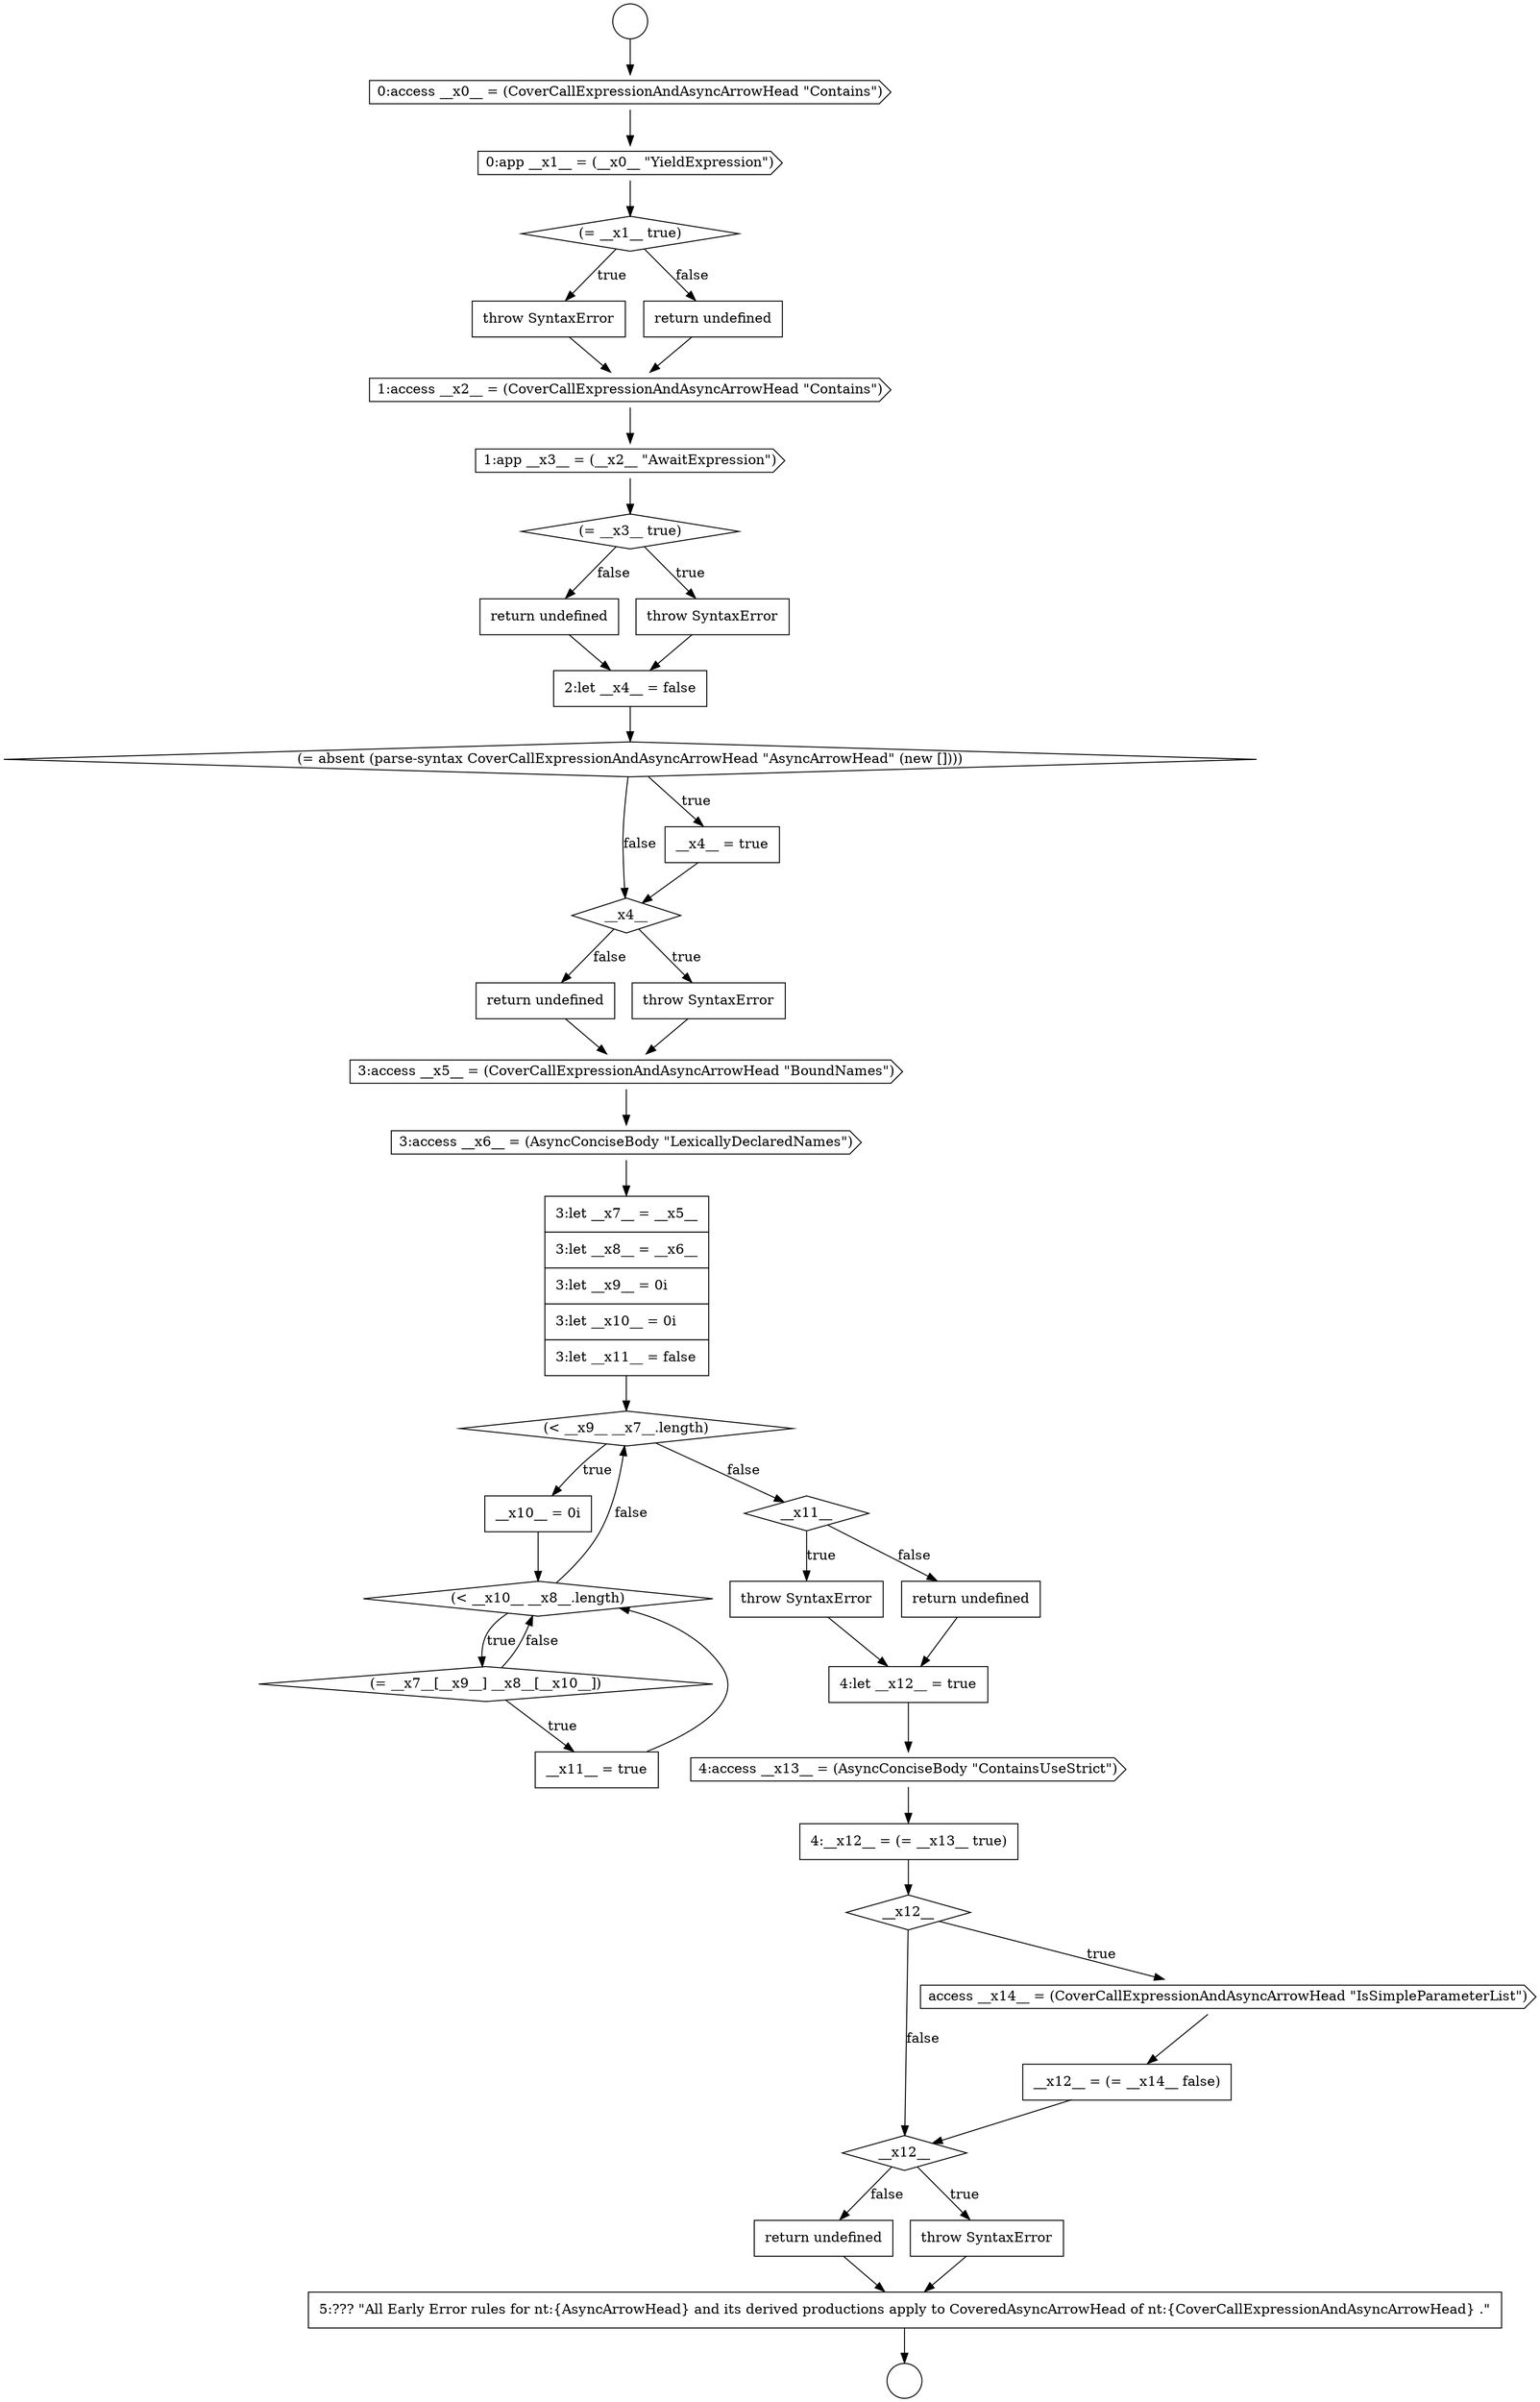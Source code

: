digraph {
  node19915 [shape=none, margin=0, label=<<font color="black">
    <table border="0" cellborder="1" cellspacing="0" cellpadding="10">
      <tr><td align="left">4:__x12__ = (= __x13__ true)</td></tr>
    </table>
  </font>> color="black" fillcolor="white" style=filled]
  node19895 [shape=none, margin=0, label=<<font color="black">
    <table border="0" cellborder="1" cellspacing="0" cellpadding="10">
      <tr><td align="left">return undefined</td></tr>
    </table>
  </font>> color="black" fillcolor="white" style=filled]
  node19905 [shape=diamond, label=<<font color="black">(&lt; __x9__ __x7__.length)</font>> color="black" fillcolor="white" style=filled]
  node19892 [shape=cds, label=<<font color="black">1:app __x3__ = (__x2__ &quot;AwaitExpression&quot;)</font>> color="black" fillcolor="white" style=filled]
  node19903 [shape=cds, label=<<font color="black">3:access __x6__ = (AsyncConciseBody &quot;LexicallyDeclaredNames&quot;)</font>> color="black" fillcolor="white" style=filled]
  node19914 [shape=cds, label=<<font color="black">4:access __x13__ = (AsyncConciseBody &quot;ContainsUseStrict&quot;)</font>> color="black" fillcolor="white" style=filled]
  node19918 [shape=none, margin=0, label=<<font color="black">
    <table border="0" cellborder="1" cellspacing="0" cellpadding="10">
      <tr><td align="left">__x12__ = (= __x14__ false)</td></tr>
    </table>
  </font>> color="black" fillcolor="white" style=filled]
  node19909 [shape=none, margin=0, label=<<font color="black">
    <table border="0" cellborder="1" cellspacing="0" cellpadding="10">
      <tr><td align="left">__x11__ = true</td></tr>
    </table>
  </font>> color="black" fillcolor="white" style=filled]
  node19913 [shape=none, margin=0, label=<<font color="black">
    <table border="0" cellborder="1" cellspacing="0" cellpadding="10">
      <tr><td align="left">4:let __x12__ = true</td></tr>
    </table>
  </font>> color="black" fillcolor="white" style=filled]
  node19894 [shape=none, margin=0, label=<<font color="black">
    <table border="0" cellborder="1" cellspacing="0" cellpadding="10">
      <tr><td align="left">throw SyntaxError</td></tr>
    </table>
  </font>> color="black" fillcolor="white" style=filled]
  node19912 [shape=none, margin=0, label=<<font color="black">
    <table border="0" cellborder="1" cellspacing="0" cellpadding="10">
      <tr><td align="left">return undefined</td></tr>
    </table>
  </font>> color="black" fillcolor="white" style=filled]
  node19897 [shape=diamond, label=<<font color="black">(= absent (parse-syntax CoverCallExpressionAndAsyncArrowHead &quot;AsyncArrowHead&quot; (new [])))</font>> color="black" fillcolor="white" style=filled]
  node19901 [shape=none, margin=0, label=<<font color="black">
    <table border="0" cellborder="1" cellspacing="0" cellpadding="10">
      <tr><td align="left">return undefined</td></tr>
    </table>
  </font>> color="black" fillcolor="white" style=filled]
  node19891 [shape=cds, label=<<font color="black">1:access __x2__ = (CoverCallExpressionAndAsyncArrowHead &quot;Contains&quot;)</font>> color="black" fillcolor="white" style=filled]
  node19908 [shape=diamond, label=<<font color="black">(= __x7__[__x9__] __x8__[__x10__])</font>> color="black" fillcolor="white" style=filled]
  node19887 [shape=cds, label=<<font color="black">0:app __x1__ = (__x0__ &quot;YieldExpression&quot;)</font>> color="black" fillcolor="white" style=filled]
  node19904 [shape=none, margin=0, label=<<font color="black">
    <table border="0" cellborder="1" cellspacing="0" cellpadding="10">
      <tr><td align="left">3:let __x7__ = __x5__</td></tr>
      <tr><td align="left">3:let __x8__ = __x6__</td></tr>
      <tr><td align="left">3:let __x9__ = 0i</td></tr>
      <tr><td align="left">3:let __x10__ = 0i</td></tr>
      <tr><td align="left">3:let __x11__ = false</td></tr>
    </table>
  </font>> color="black" fillcolor="white" style=filled]
  node19900 [shape=none, margin=0, label=<<font color="black">
    <table border="0" cellborder="1" cellspacing="0" cellpadding="10">
      <tr><td align="left">throw SyntaxError</td></tr>
    </table>
  </font>> color="black" fillcolor="white" style=filled]
  node19919 [shape=diamond, label=<<font color="black">__x12__</font>> color="black" fillcolor="white" style=filled]
  node19886 [shape=cds, label=<<font color="black">0:access __x0__ = (CoverCallExpressionAndAsyncArrowHead &quot;Contains&quot;)</font>> color="black" fillcolor="white" style=filled]
  node19899 [shape=diamond, label=<<font color="black">__x4__</font>> color="black" fillcolor="white" style=filled]
  node19896 [shape=none, margin=0, label=<<font color="black">
    <table border="0" cellborder="1" cellspacing="0" cellpadding="10">
      <tr><td align="left">2:let __x4__ = false</td></tr>
    </table>
  </font>> color="black" fillcolor="white" style=filled]
  node19921 [shape=none, margin=0, label=<<font color="black">
    <table border="0" cellborder="1" cellspacing="0" cellpadding="10">
      <tr><td align="left">return undefined</td></tr>
    </table>
  </font>> color="black" fillcolor="white" style=filled]
  node19906 [shape=none, margin=0, label=<<font color="black">
    <table border="0" cellborder="1" cellspacing="0" cellpadding="10">
      <tr><td align="left">__x10__ = 0i</td></tr>
    </table>
  </font>> color="black" fillcolor="white" style=filled]
  node19911 [shape=none, margin=0, label=<<font color="black">
    <table border="0" cellborder="1" cellspacing="0" cellpadding="10">
      <tr><td align="left">throw SyntaxError</td></tr>
    </table>
  </font>> color="black" fillcolor="white" style=filled]
  node19889 [shape=none, margin=0, label=<<font color="black">
    <table border="0" cellborder="1" cellspacing="0" cellpadding="10">
      <tr><td align="left">throw SyntaxError</td></tr>
    </table>
  </font>> color="black" fillcolor="white" style=filled]
  node19898 [shape=none, margin=0, label=<<font color="black">
    <table border="0" cellborder="1" cellspacing="0" cellpadding="10">
      <tr><td align="left">__x4__ = true</td></tr>
    </table>
  </font>> color="black" fillcolor="white" style=filled]
  node19917 [shape=cds, label=<<font color="black">access __x14__ = (CoverCallExpressionAndAsyncArrowHead &quot;IsSimpleParameterList&quot;)</font>> color="black" fillcolor="white" style=filled]
  node19885 [shape=circle label=" " color="black" fillcolor="white" style=filled]
  node19902 [shape=cds, label=<<font color="black">3:access __x5__ = (CoverCallExpressionAndAsyncArrowHead &quot;BoundNames&quot;)</font>> color="black" fillcolor="white" style=filled]
  node19922 [shape=none, margin=0, label=<<font color="black">
    <table border="0" cellborder="1" cellspacing="0" cellpadding="10">
      <tr><td align="left">5:??? &quot;All Early Error rules for nt:{AsyncArrowHead} and its derived productions apply to CoveredAsyncArrowHead of nt:{CoverCallExpressionAndAsyncArrowHead} .&quot;</td></tr>
    </table>
  </font>> color="black" fillcolor="white" style=filled]
  node19907 [shape=diamond, label=<<font color="black">(&lt; __x10__ __x8__.length)</font>> color="black" fillcolor="white" style=filled]
  node19910 [shape=diamond, label=<<font color="black">__x11__</font>> color="black" fillcolor="white" style=filled]
  node19890 [shape=none, margin=0, label=<<font color="black">
    <table border="0" cellborder="1" cellspacing="0" cellpadding="10">
      <tr><td align="left">return undefined</td></tr>
    </table>
  </font>> color="black" fillcolor="white" style=filled]
  node19893 [shape=diamond, label=<<font color="black">(= __x3__ true)</font>> color="black" fillcolor="white" style=filled]
  node19920 [shape=none, margin=0, label=<<font color="black">
    <table border="0" cellborder="1" cellspacing="0" cellpadding="10">
      <tr><td align="left">throw SyntaxError</td></tr>
    </table>
  </font>> color="black" fillcolor="white" style=filled]
  node19888 [shape=diamond, label=<<font color="black">(= __x1__ true)</font>> color="black" fillcolor="white" style=filled]
  node19884 [shape=circle label=" " color="black" fillcolor="white" style=filled]
  node19916 [shape=diamond, label=<<font color="black">__x12__</font>> color="black" fillcolor="white" style=filled]
  node19918 -> node19919 [ color="black"]
  node19907 -> node19908 [label=<<font color="black">true</font>> color="black"]
  node19907 -> node19905 [label=<<font color="black">false</font>> color="black"]
  node19886 -> node19887 [ color="black"]
  node19895 -> node19896 [ color="black"]
  node19914 -> node19915 [ color="black"]
  node19919 -> node19920 [label=<<font color="black">true</font>> color="black"]
  node19919 -> node19921 [label=<<font color="black">false</font>> color="black"]
  node19898 -> node19899 [ color="black"]
  node19912 -> node19913 [ color="black"]
  node19909 -> node19907 [ color="black"]
  node19894 -> node19896 [ color="black"]
  node19897 -> node19898 [label=<<font color="black">true</font>> color="black"]
  node19897 -> node19899 [label=<<font color="black">false</font>> color="black"]
  node19903 -> node19904 [ color="black"]
  node19911 -> node19913 [ color="black"]
  node19913 -> node19914 [ color="black"]
  node19887 -> node19888 [ color="black"]
  node19910 -> node19911 [label=<<font color="black">true</font>> color="black"]
  node19910 -> node19912 [label=<<font color="black">false</font>> color="black"]
  node19896 -> node19897 [ color="black"]
  node19917 -> node19918 [ color="black"]
  node19893 -> node19894 [label=<<font color="black">true</font>> color="black"]
  node19893 -> node19895 [label=<<font color="black">false</font>> color="black"]
  node19888 -> node19889 [label=<<font color="black">true</font>> color="black"]
  node19888 -> node19890 [label=<<font color="black">false</font>> color="black"]
  node19921 -> node19922 [ color="black"]
  node19906 -> node19907 [ color="black"]
  node19904 -> node19905 [ color="black"]
  node19902 -> node19903 [ color="black"]
  node19900 -> node19902 [ color="black"]
  node19884 -> node19886 [ color="black"]
  node19889 -> node19891 [ color="black"]
  node19916 -> node19917 [label=<<font color="black">true</font>> color="black"]
  node19916 -> node19919 [label=<<font color="black">false</font>> color="black"]
  node19908 -> node19909 [label=<<font color="black">true</font>> color="black"]
  node19908 -> node19907 [label=<<font color="black">false</font>> color="black"]
  node19905 -> node19906 [label=<<font color="black">true</font>> color="black"]
  node19905 -> node19910 [label=<<font color="black">false</font>> color="black"]
  node19922 -> node19885 [ color="black"]
  node19901 -> node19902 [ color="black"]
  node19891 -> node19892 [ color="black"]
  node19899 -> node19900 [label=<<font color="black">true</font>> color="black"]
  node19899 -> node19901 [label=<<font color="black">false</font>> color="black"]
  node19890 -> node19891 [ color="black"]
  node19915 -> node19916 [ color="black"]
  node19920 -> node19922 [ color="black"]
  node19892 -> node19893 [ color="black"]
}
